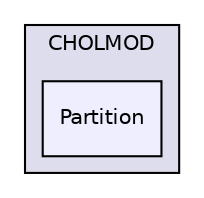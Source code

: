 digraph "libs/SuiteSparse/CHOLMOD/Partition" {
  compound=true
  node [ fontsize="10", fontname="Helvetica"];
  edge [ labelfontsize="10", labelfontname="Helvetica"];
  subgraph clusterdir_1715615f3f6e7394862de293d3809de9 {
    graph [ bgcolor="#ddddee", pencolor="black", label="CHOLMOD" fontname="Helvetica", fontsize="10", URL="dir_1715615f3f6e7394862de293d3809de9.html"]
  dir_5f62b328e894bb1b1b1806a3b97c3820 [shape=box, label="Partition", style="filled", fillcolor="#eeeeff", pencolor="black", URL="dir_5f62b328e894bb1b1b1806a3b97c3820.html"];
  }
}
